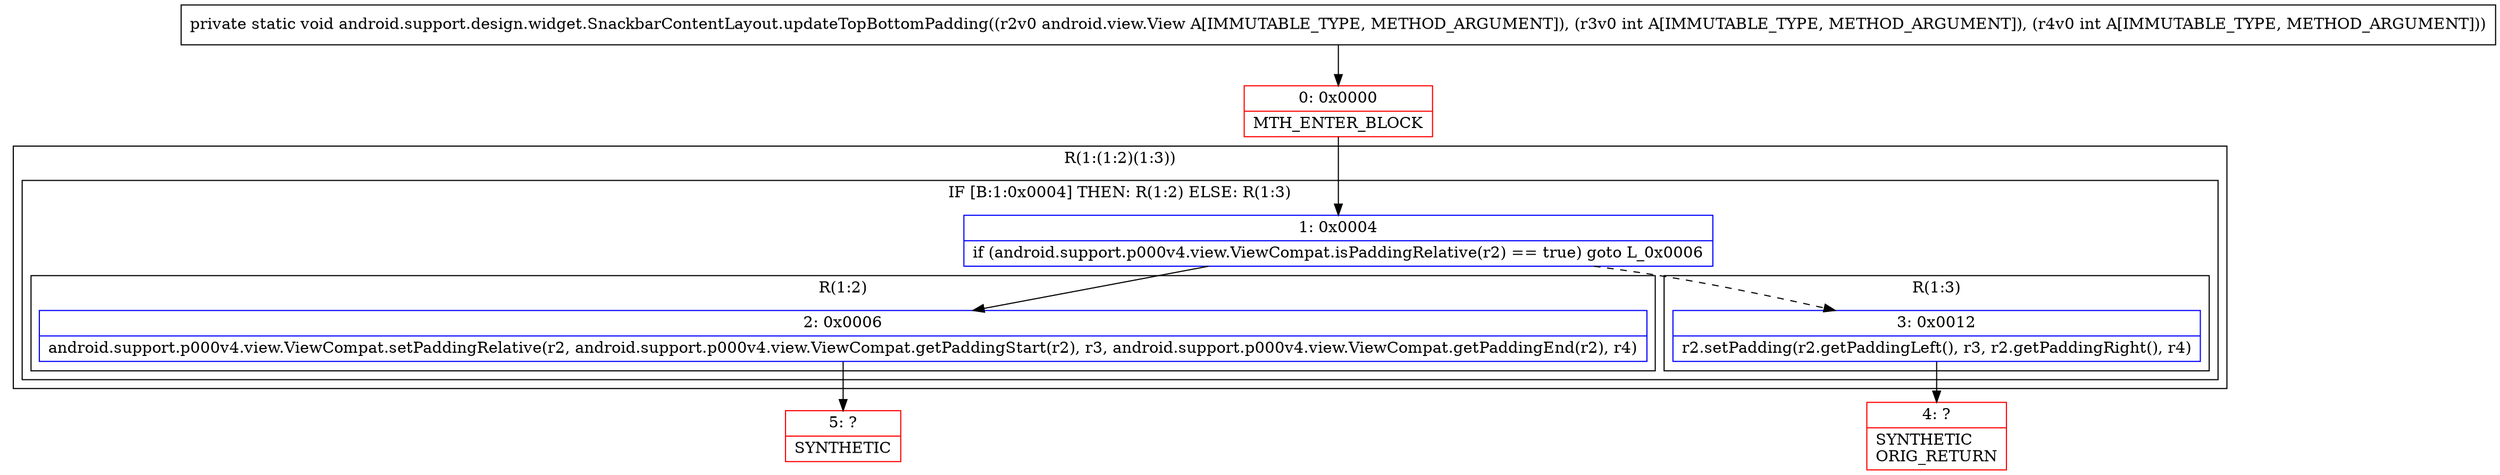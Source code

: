 digraph "CFG forandroid.support.design.widget.SnackbarContentLayout.updateTopBottomPadding(Landroid\/view\/View;II)V" {
subgraph cluster_Region_1127708528 {
label = "R(1:(1:2)(1:3))";
node [shape=record,color=blue];
subgraph cluster_IfRegion_507203857 {
label = "IF [B:1:0x0004] THEN: R(1:2) ELSE: R(1:3)";
node [shape=record,color=blue];
Node_1 [shape=record,label="{1\:\ 0x0004|if (android.support.p000v4.view.ViewCompat.isPaddingRelative(r2) == true) goto L_0x0006\l}"];
subgraph cluster_Region_1526587811 {
label = "R(1:2)";
node [shape=record,color=blue];
Node_2 [shape=record,label="{2\:\ 0x0006|android.support.p000v4.view.ViewCompat.setPaddingRelative(r2, android.support.p000v4.view.ViewCompat.getPaddingStart(r2), r3, android.support.p000v4.view.ViewCompat.getPaddingEnd(r2), r4)\l}"];
}
subgraph cluster_Region_1203575759 {
label = "R(1:3)";
node [shape=record,color=blue];
Node_3 [shape=record,label="{3\:\ 0x0012|r2.setPadding(r2.getPaddingLeft(), r3, r2.getPaddingRight(), r4)\l}"];
}
}
}
Node_0 [shape=record,color=red,label="{0\:\ 0x0000|MTH_ENTER_BLOCK\l}"];
Node_4 [shape=record,color=red,label="{4\:\ ?|SYNTHETIC\lORIG_RETURN\l}"];
Node_5 [shape=record,color=red,label="{5\:\ ?|SYNTHETIC\l}"];
MethodNode[shape=record,label="{private static void android.support.design.widget.SnackbarContentLayout.updateTopBottomPadding((r2v0 android.view.View A[IMMUTABLE_TYPE, METHOD_ARGUMENT]), (r3v0 int A[IMMUTABLE_TYPE, METHOD_ARGUMENT]), (r4v0 int A[IMMUTABLE_TYPE, METHOD_ARGUMENT])) }"];
MethodNode -> Node_0;
Node_1 -> Node_2;
Node_1 -> Node_3[style=dashed];
Node_2 -> Node_5;
Node_3 -> Node_4;
Node_0 -> Node_1;
}

